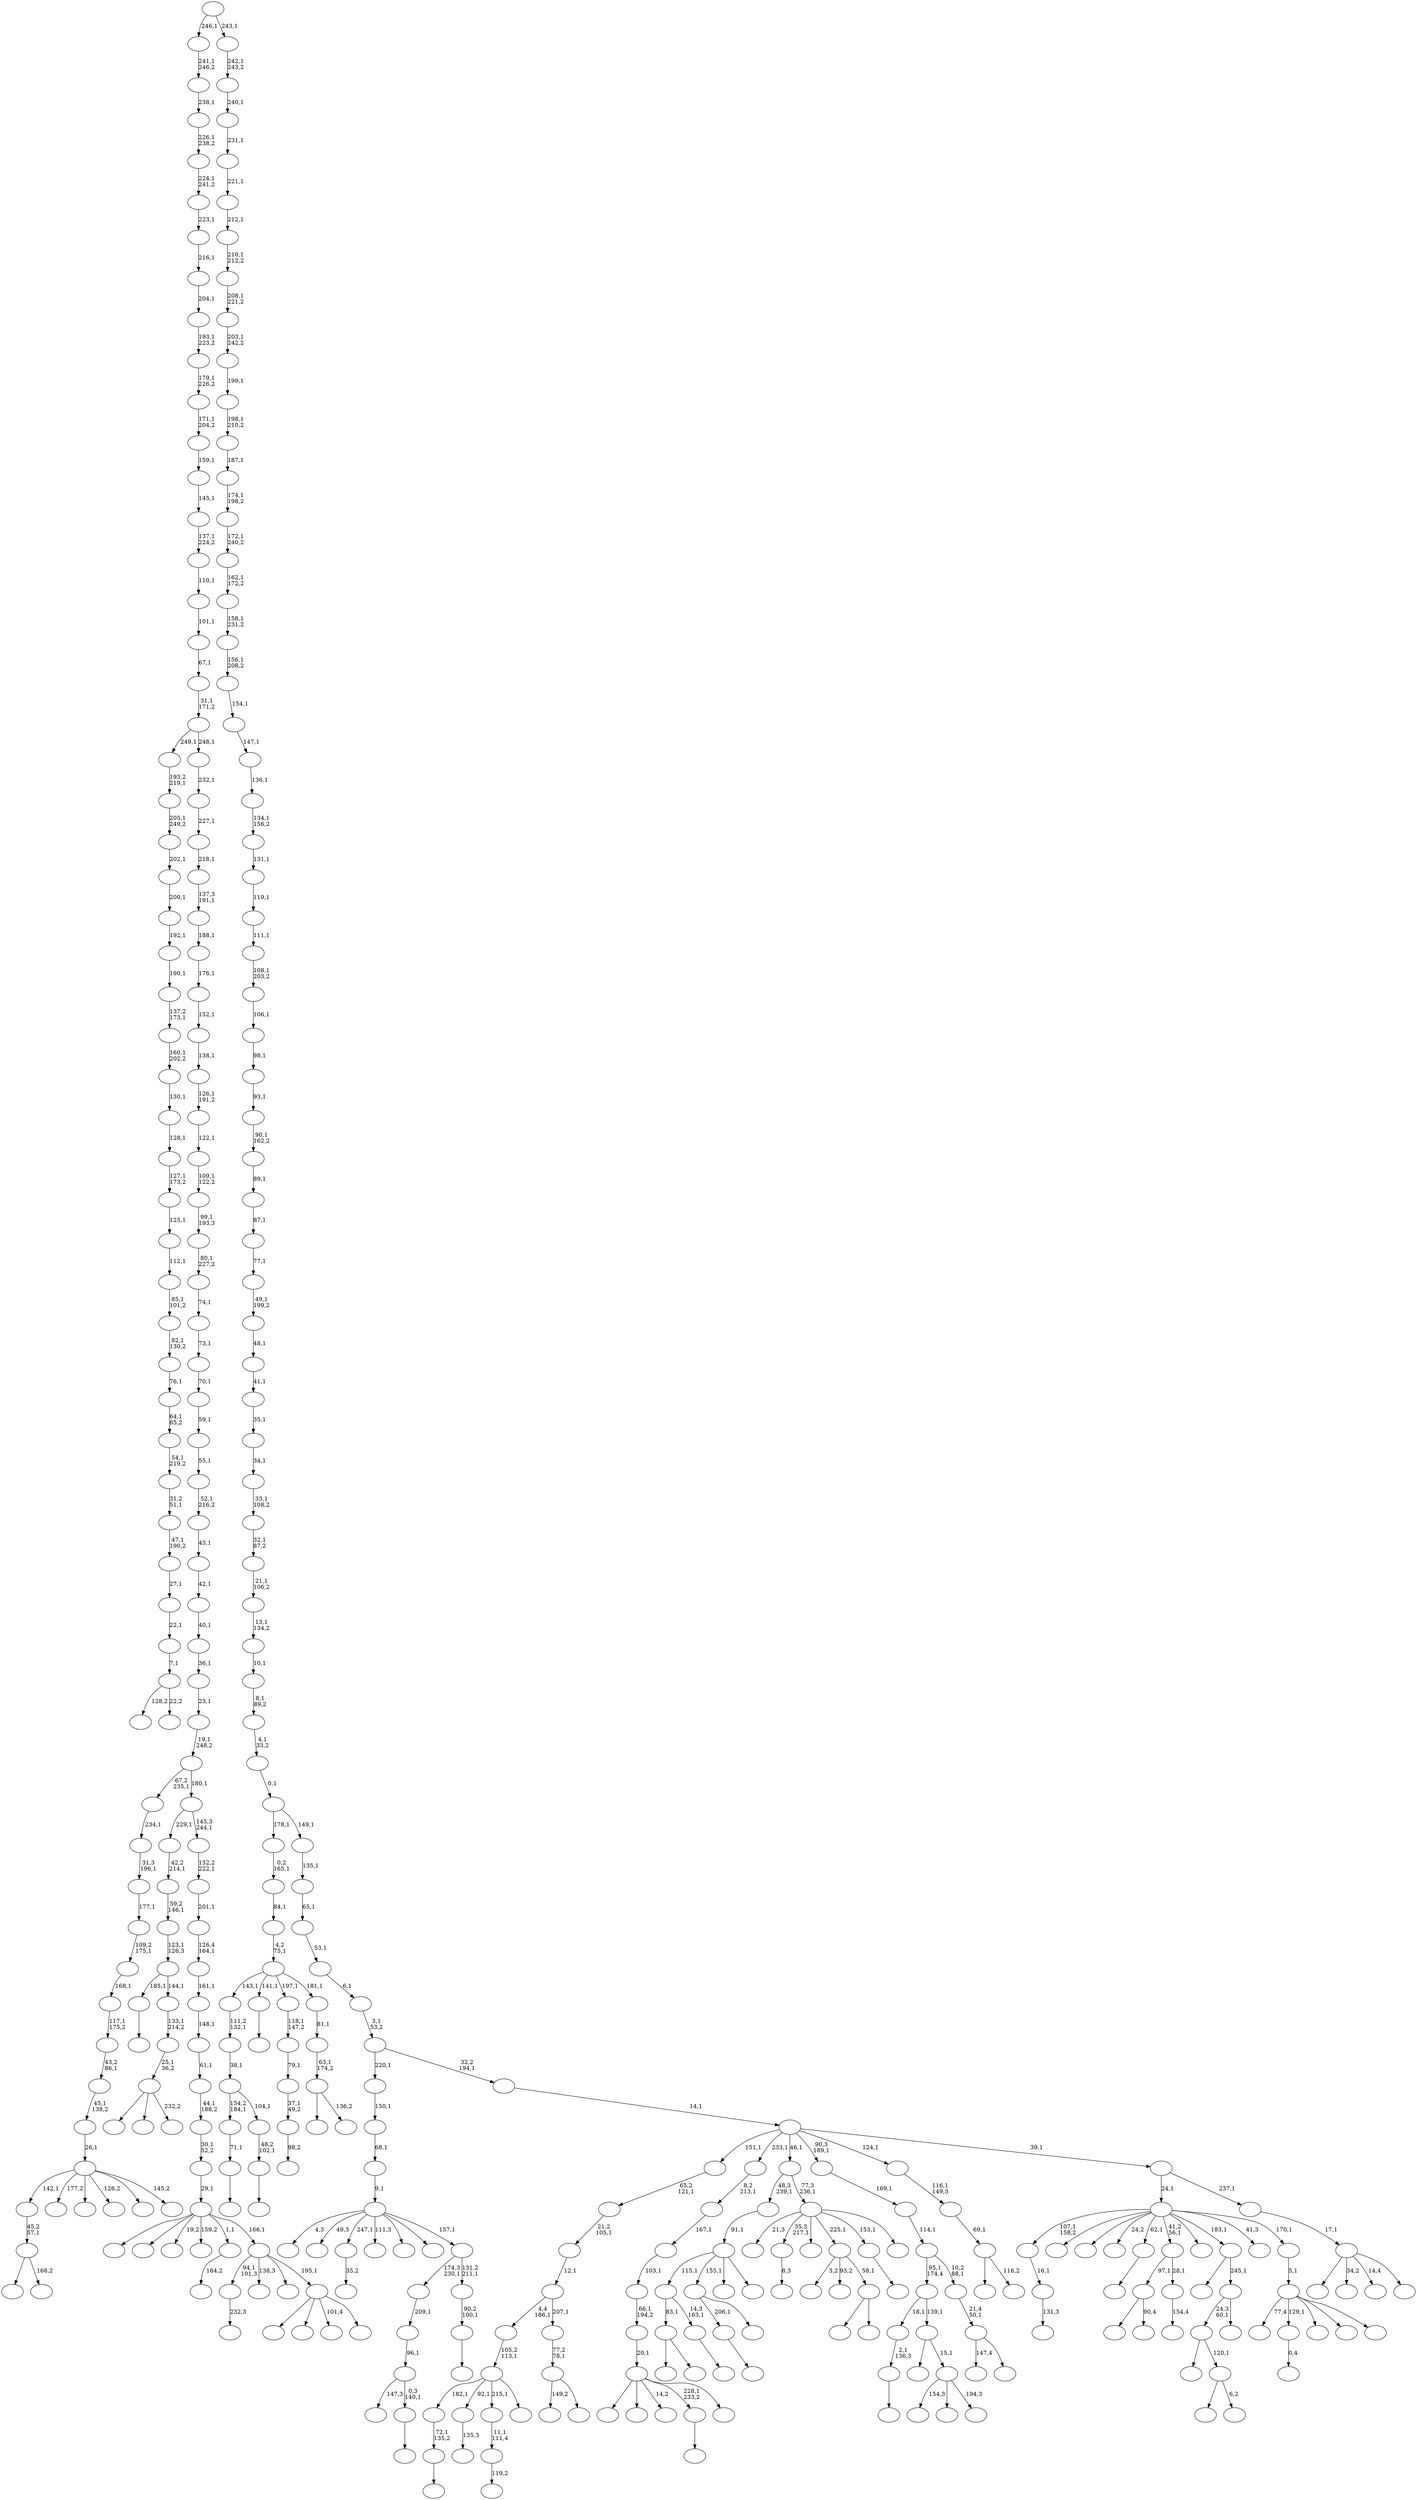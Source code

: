 digraph T {
	350 [label=""]
	349 [label=""]
	348 [label=""]
	347 [label=""]
	346 [label=""]
	345 [label=""]
	344 [label=""]
	343 [label=""]
	342 [label=""]
	341 [label=""]
	340 [label=""]
	339 [label=""]
	338 [label=""]
	337 [label=""]
	336 [label=""]
	335 [label=""]
	334 [label=""]
	333 [label=""]
	332 [label=""]
	331 [label=""]
	330 [label=""]
	329 [label=""]
	328 [label=""]
	327 [label=""]
	326 [label=""]
	325 [label=""]
	324 [label=""]
	323 [label=""]
	322 [label=""]
	321 [label=""]
	320 [label=""]
	319 [label=""]
	318 [label=""]
	317 [label=""]
	316 [label=""]
	315 [label=""]
	314 [label=""]
	313 [label=""]
	312 [label=""]
	311 [label=""]
	310 [label=""]
	309 [label=""]
	308 [label=""]
	307 [label=""]
	306 [label=""]
	305 [label=""]
	304 [label=""]
	303 [label=""]
	302 [label=""]
	301 [label=""]
	300 [label=""]
	299 [label=""]
	298 [label=""]
	297 [label=""]
	296 [label=""]
	295 [label=""]
	294 [label=""]
	293 [label=""]
	292 [label=""]
	291 [label=""]
	290 [label=""]
	289 [label=""]
	288 [label=""]
	287 [label=""]
	286 [label=""]
	285 [label=""]
	284 [label=""]
	283 [label=""]
	282 [label=""]
	281 [label=""]
	280 [label=""]
	279 [label=""]
	278 [label=""]
	277 [label=""]
	276 [label=""]
	275 [label=""]
	274 [label=""]
	273 [label=""]
	272 [label=""]
	271 [label=""]
	270 [label=""]
	269 [label=""]
	268 [label=""]
	267 [label=""]
	266 [label=""]
	265 [label=""]
	264 [label=""]
	263 [label=""]
	262 [label=""]
	261 [label=""]
	260 [label=""]
	259 [label=""]
	258 [label=""]
	257 [label=""]
	256 [label=""]
	255 [label=""]
	254 [label=""]
	253 [label=""]
	252 [label=""]
	251 [label=""]
	250 [label=""]
	249 [label=""]
	248 [label=""]
	247 [label=""]
	246 [label=""]
	245 [label=""]
	244 [label=""]
	243 [label=""]
	242 [label=""]
	241 [label=""]
	240 [label=""]
	239 [label=""]
	238 [label=""]
	237 [label=""]
	236 [label=""]
	235 [label=""]
	234 [label=""]
	233 [label=""]
	232 [label=""]
	231 [label=""]
	230 [label=""]
	229 [label=""]
	228 [label=""]
	227 [label=""]
	226 [label=""]
	225 [label=""]
	224 [label=""]
	223 [label=""]
	222 [label=""]
	221 [label=""]
	220 [label=""]
	219 [label=""]
	218 [label=""]
	217 [label=""]
	216 [label=""]
	215 [label=""]
	214 [label=""]
	213 [label=""]
	212 [label=""]
	211 [label=""]
	210 [label=""]
	209 [label=""]
	208 [label=""]
	207 [label=""]
	206 [label=""]
	205 [label=""]
	204 [label=""]
	203 [label=""]
	202 [label=""]
	201 [label=""]
	200 [label=""]
	199 [label=""]
	198 [label=""]
	197 [label=""]
	196 [label=""]
	195 [label=""]
	194 [label=""]
	193 [label=""]
	192 [label=""]
	191 [label=""]
	190 [label=""]
	189 [label=""]
	188 [label=""]
	187 [label=""]
	186 [label=""]
	185 [label=""]
	184 [label=""]
	183 [label=""]
	182 [label=""]
	181 [label=""]
	180 [label=""]
	179 [label=""]
	178 [label=""]
	177 [label=""]
	176 [label=""]
	175 [label=""]
	174 [label=""]
	173 [label=""]
	172 [label=""]
	171 [label=""]
	170 [label=""]
	169 [label=""]
	168 [label=""]
	167 [label=""]
	166 [label=""]
	165 [label=""]
	164 [label=""]
	163 [label=""]
	162 [label=""]
	161 [label=""]
	160 [label=""]
	159 [label=""]
	158 [label=""]
	157 [label=""]
	156 [label=""]
	155 [label=""]
	154 [label=""]
	153 [label=""]
	152 [label=""]
	151 [label=""]
	150 [label=""]
	149 [label=""]
	148 [label=""]
	147 [label=""]
	146 [label=""]
	145 [label=""]
	144 [label=""]
	143 [label=""]
	142 [label=""]
	141 [label=""]
	140 [label=""]
	139 [label=""]
	138 [label=""]
	137 [label=""]
	136 [label=""]
	135 [label=""]
	134 [label=""]
	133 [label=""]
	132 [label=""]
	131 [label=""]
	130 [label=""]
	129 [label=""]
	128 [label=""]
	127 [label=""]
	126 [label=""]
	125 [label=""]
	124 [label=""]
	123 [label=""]
	122 [label=""]
	121 [label=""]
	120 [label=""]
	119 [label=""]
	118 [label=""]
	117 [label=""]
	116 [label=""]
	115 [label=""]
	114 [label=""]
	113 [label=""]
	112 [label=""]
	111 [label=""]
	110 [label=""]
	109 [label=""]
	108 [label=""]
	107 [label=""]
	106 [label=""]
	105 [label=""]
	104 [label=""]
	103 [label=""]
	102 [label=""]
	101 [label=""]
	100 [label=""]
	99 [label=""]
	98 [label=""]
	97 [label=""]
	96 [label=""]
	95 [label=""]
	94 [label=""]
	93 [label=""]
	92 [label=""]
	91 [label=""]
	90 [label=""]
	89 [label=""]
	88 [label=""]
	87 [label=""]
	86 [label=""]
	85 [label=""]
	84 [label=""]
	83 [label=""]
	82 [label=""]
	81 [label=""]
	80 [label=""]
	79 [label=""]
	78 [label=""]
	77 [label=""]
	76 [label=""]
	75 [label=""]
	74 [label=""]
	73 [label=""]
	72 [label=""]
	71 [label=""]
	70 [label=""]
	69 [label=""]
	68 [label=""]
	67 [label=""]
	66 [label=""]
	65 [label=""]
	64 [label=""]
	63 [label=""]
	62 [label=""]
	61 [label=""]
	60 [label=""]
	59 [label=""]
	58 [label=""]
	57 [label=""]
	56 [label=""]
	55 [label=""]
	54 [label=""]
	53 [label=""]
	52 [label=""]
	51 [label=""]
	50 [label=""]
	49 [label=""]
	48 [label=""]
	47 [label=""]
	46 [label=""]
	45 [label=""]
	44 [label=""]
	43 [label=""]
	42 [label=""]
	41 [label=""]
	40 [label=""]
	39 [label=""]
	38 [label=""]
	37 [label=""]
	36 [label=""]
	35 [label=""]
	34 [label=""]
	33 [label=""]
	32 [label=""]
	31 [label=""]
	30 [label=""]
	29 [label=""]
	28 [label=""]
	27 [label=""]
	26 [label=""]
	25 [label=""]
	24 [label=""]
	23 [label=""]
	22 [label=""]
	21 [label=""]
	20 [label=""]
	19 [label=""]
	18 [label=""]
	17 [label=""]
	16 [label=""]
	15 [label=""]
	14 [label=""]
	13 [label=""]
	12 [label=""]
	11 [label=""]
	10 [label=""]
	9 [label=""]
	8 [label=""]
	7 [label=""]
	6 [label=""]
	5 [label=""]
	4 [label=""]
	3 [label=""]
	2 [label=""]
	1 [label=""]
	0 [label=""]
	347 -> 348 [label=""]
	346 -> 347 [label="72,1\n135,2"]
	344 -> 345 [label="135,3"]
	342 -> 343 [label=""]
	338 -> 350 [label=""]
	338 -> 339 [label="168,2"]
	337 -> 338 [label="45,2\n57,1"]
	326 -> 327 [label="119,2"]
	325 -> 326 [label="11,1\n111,4"]
	323 -> 324 [label="0,4"]
	321 -> 322 [label=""]
	320 -> 321 [label="71,1"]
	318 -> 319 [label=""]
	317 -> 318 [label="48,2\n102,1"]
	316 -> 320 [label="154,2\n184,1"]
	316 -> 317 [label="104,1"]
	315 -> 316 [label="38,1"]
	314 -> 315 [label="111,2\n132,1"]
	312 -> 313 [label=""]
	310 -> 311 [label="232,3"]
	307 -> 308 [label=""]
	306 -> 307 [label="2,1\n136,3"]
	303 -> 304 [label="131,3"]
	302 -> 303 [label="16,1"]
	297 -> 340 [label="128,2"]
	297 -> 298 [label="22,2"]
	296 -> 297 [label="7,1"]
	295 -> 296 [label="22,1"]
	294 -> 295 [label="27,1"]
	293 -> 294 [label="47,1\n190,2"]
	292 -> 293 [label="31,2\n51,1"]
	291 -> 292 [label="54,1\n219,2"]
	290 -> 291 [label="64,1\n85,2"]
	289 -> 290 [label="76,1"]
	288 -> 289 [label="82,1\n130,2"]
	287 -> 288 [label="85,1\n101,2"]
	286 -> 287 [label="112,1"]
	285 -> 286 [label="125,1"]
	284 -> 285 [label="127,1\n173,2"]
	283 -> 284 [label="128,1"]
	282 -> 283 [label="130,1"]
	281 -> 282 [label="160,1\n202,2"]
	280 -> 281 [label="137,2\n173,1"]
	279 -> 280 [label="190,1"]
	278 -> 279 [label="192,1"]
	277 -> 278 [label="200,1"]
	276 -> 277 [label="202,1"]
	275 -> 276 [label="205,1\n249,2"]
	274 -> 275 [label="193,2\n219,1"]
	270 -> 271 [label="8,3"]
	262 -> 263 [label=""]
	260 -> 305 [label=""]
	260 -> 261 [label=""]
	254 -> 255 [label=""]
	253 -> 260 [label="83,1"]
	253 -> 254 [label="14,3\n163,1"]
	251 -> 252 [label="98,2"]
	250 -> 251 [label="37,1\n49,2"]
	249 -> 250 [label="79,1"]
	248 -> 249 [label="118,1\n147,2"]
	245 -> 332 [label=""]
	245 -> 246 [label="90,4"]
	243 -> 346 [label="182,1"]
	243 -> 344 [label="92,1"]
	243 -> 325 [label="215,1"]
	243 -> 244 [label=""]
	242 -> 243 [label="105,2\n113,1"]
	239 -> 312 [label="206,1"]
	239 -> 240 [label=""]
	237 -> 238 [label="35,2"]
	234 -> 299 [label=""]
	234 -> 235 [label="136,2"]
	233 -> 234 [label="63,1\n174,2"]
	232 -> 233 [label="81,1"]
	231 -> 314 [label="143,1"]
	231 -> 262 [label="141,1"]
	231 -> 248 [label="197,1"]
	231 -> 232 [label="181,1"]
	230 -> 231 [label="4,2\n75,1"]
	229 -> 230 [label="84,1"]
	228 -> 229 [label="0,2\n165,1"]
	224 -> 225 [label=""]
	223 -> 331 [label="147,3"]
	223 -> 224 [label="0,3\n140,1"]
	222 -> 223 [label="96,1"]
	221 -> 222 [label="209,1"]
	219 -> 220 [label=""]
	216 -> 217 [label=""]
	214 -> 215 [label="154,4"]
	213 -> 245 [label="97,1"]
	213 -> 214 [label="28,1"]
	203 -> 341 [label=""]
	203 -> 236 [label=""]
	203 -> 204 [label="232,2"]
	202 -> 203 [label="25,1\n36,2"]
	201 -> 202 [label="133,1\n214,2"]
	200 -> 342 [label="185,1"]
	200 -> 201 [label="144,1"]
	199 -> 200 [label="123,1\n126,3"]
	198 -> 199 [label="59,2\n146,1"]
	197 -> 198 [label="42,2\n214,1"]
	195 -> 333 [label=""]
	195 -> 196 [label="6,2"]
	194 -> 257 [label=""]
	194 -> 195 [label="120,1"]
	192 -> 253 [label="115,1"]
	192 -> 239 [label="155,1"]
	192 -> 226 [label=""]
	192 -> 193 [label=""]
	191 -> 192 [label="91,1"]
	187 -> 268 [label=""]
	187 -> 188 [label=""]
	186 -> 205 [label="3,2"]
	186 -> 189 [label="93,2"]
	186 -> 187 [label="58,1"]
	184 -> 194 [label="24,3\n60,1"]
	184 -> 185 [label=""]
	183 -> 212 [label=""]
	183 -> 184 [label="245,1"]
	179 -> 334 [label="149,2"]
	179 -> 180 [label=""]
	178 -> 179 [label="77,2\n78,1"]
	177 -> 242 [label="4,4\n186,1"]
	177 -> 178 [label="207,1"]
	176 -> 177 [label="12,1"]
	175 -> 176 [label="21,2\n105,1"]
	174 -> 175 [label="65,2\n121,1"]
	170 -> 349 [label=""]
	170 -> 273 [label=""]
	170 -> 258 [label="14,2"]
	170 -> 216 [label="228,1\n233,2"]
	170 -> 171 [label=""]
	169 -> 170 [label="20,1"]
	168 -> 169 [label="66,1\n194,2"]
	167 -> 168 [label="103,1"]
	166 -> 167 [label="167,1"]
	165 -> 166 [label="8,2\n213,1"]
	160 -> 161 [label=""]
	158 -> 159 [label="164,2"]
	154 -> 337 [label="142,1"]
	154 -> 336 [label="177,2"]
	154 -> 266 [label=""]
	154 -> 218 [label="126,2"]
	154 -> 172 [label=""]
	154 -> 155 [label="145,2"]
	153 -> 154 [label="26,1"]
	152 -> 153 [label="45,1\n138,2"]
	151 -> 152 [label="43,2\n86,1"]
	150 -> 151 [label="117,1\n175,2"]
	149 -> 150 [label="168,1"]
	148 -> 149 [label="109,2\n175,1"]
	147 -> 148 [label="177,1"]
	146 -> 147 [label="31,3\n196,1"]
	145 -> 146 [label="234,1"]
	143 -> 301 [label=""]
	143 -> 209 [label=""]
	143 -> 206 [label="101,4"]
	143 -> 144 [label=""]
	142 -> 310 [label="94,1\n101,3"]
	142 -> 264 [label="138,3"]
	142 -> 162 [label=""]
	142 -> 143 [label="195,1"]
	141 -> 309 [label=""]
	141 -> 272 [label=""]
	141 -> 211 [label="19,2"]
	141 -> 208 [label="159,2"]
	141 -> 158 [label="1,1"]
	141 -> 142 [label="166,1"]
	140 -> 141 [label="29,1"]
	139 -> 140 [label="30,1\n52,2"]
	138 -> 139 [label="44,1\n188,2"]
	137 -> 138 [label="61,1"]
	136 -> 137 [label="148,1"]
	135 -> 136 [label="161,1"]
	134 -> 135 [label="126,4\n164,1"]
	133 -> 134 [label="201,1"]
	132 -> 133 [label="152,2\n222,1"]
	131 -> 197 [label="229,1"]
	131 -> 132 [label="145,3\n244,1"]
	130 -> 145 [label="67,2\n235,1"]
	130 -> 131 [label="180,1"]
	129 -> 130 [label="19,1\n248,2"]
	128 -> 129 [label="23,1"]
	127 -> 128 [label="36,1"]
	126 -> 127 [label="40,1"]
	125 -> 126 [label="42,1"]
	124 -> 125 [label="43,1"]
	123 -> 124 [label="52,1\n216,2"]
	122 -> 123 [label="55,1"]
	121 -> 122 [label="59,1"]
	120 -> 121 [label="70,1"]
	119 -> 120 [label="73,1"]
	118 -> 119 [label="74,1"]
	117 -> 118 [label="80,1\n227,2"]
	116 -> 117 [label="99,1\n193,3"]
	115 -> 116 [label="109,1\n122,2"]
	114 -> 115 [label="122,1"]
	113 -> 114 [label="126,1\n191,2"]
	112 -> 113 [label="138,1"]
	111 -> 112 [label="152,1"]
	110 -> 111 [label="176,1"]
	109 -> 110 [label="188,1"]
	108 -> 109 [label="137,3\n191,1"]
	107 -> 108 [label="218,1"]
	106 -> 107 [label="227,1"]
	105 -> 106 [label="232,1"]
	104 -> 274 [label="249,1"]
	104 -> 105 [label="248,1"]
	103 -> 104 [label="31,1\n171,2"]
	102 -> 103 [label="67,1"]
	101 -> 102 [label="101,1"]
	100 -> 101 [label="110,1"]
	99 -> 100 [label="137,1\n224,2"]
	98 -> 99 [label="145,1"]
	97 -> 98 [label="159,1"]
	96 -> 97 [label="171,1\n204,2"]
	95 -> 96 [label="179,1\n226,2"]
	94 -> 95 [label="193,1\n223,2"]
	93 -> 94 [label="204,1"]
	92 -> 93 [label="216,1"]
	91 -> 92 [label="223,1"]
	90 -> 91 [label="224,1\n241,2"]
	89 -> 90 [label="226,1\n238,2"]
	88 -> 89 [label="238,1"]
	87 -> 88 [label="241,1\n246,2"]
	85 -> 300 [label="154,3"]
	85 -> 267 [label=""]
	85 -> 86 [label="194,3"]
	84 -> 210 [label=""]
	84 -> 85 [label="15,1"]
	83 -> 306 [label="18,1"]
	83 -> 84 [label="139,1"]
	81 -> 328 [label="21,3"]
	81 -> 270 [label="35,3\n217,1"]
	81 -> 265 [label=""]
	81 -> 186 [label="225,1"]
	81 -> 160 [label="153,1"]
	81 -> 82 [label=""]
	80 -> 191 [label="48,3\n239,1"]
	80 -> 81 [label="77,3\n236,1"]
	78 -> 79 [label=""]
	77 -> 78 [label="90,2\n100,1"]
	76 -> 221 [label="174,3\n230,1"]
	76 -> 77 [label="131,2\n211,1"]
	75 -> 329 [label="4,3"]
	75 -> 241 [label="49,3"]
	75 -> 237 [label="247,1"]
	75 -> 207 [label="111,3"]
	75 -> 182 [label=""]
	75 -> 157 [label=""]
	75 -> 76 [label="157,1"]
	74 -> 75 [label="9,1"]
	73 -> 74 [label="68,1"]
	72 -> 73 [label="150,1"]
	70 -> 335 [label="77,4"]
	70 -> 323 [label="129,1"]
	70 -> 247 [label=""]
	70 -> 164 [label=""]
	70 -> 71 [label=""]
	69 -> 70 [label="5,1"]
	68 -> 302 [label="107,1\n158,2"]
	68 -> 269 [label=""]
	68 -> 259 [label=""]
	68 -> 227 [label="24,2"]
	68 -> 219 [label="62,1"]
	68 -> 213 [label="41,2\n56,1"]
	68 -> 190 [label=""]
	68 -> 183 [label="183,1"]
	68 -> 173 [label="41,3"]
	68 -> 69 [label="170,1"]
	66 -> 330 [label="147,4"]
	66 -> 67 [label=""]
	65 -> 66 [label="21,4\n50,1"]
	64 -> 83 [label="95,1\n174,4"]
	64 -> 65 [label="10,2\n88,1"]
	63 -> 64 [label="114,1"]
	62 -> 63 [label="169,1"]
	60 -> 156 [label=""]
	60 -> 61 [label="116,2"]
	59 -> 60 [label="69,1"]
	58 -> 59 [label="116,1\n149,3"]
	56 -> 256 [label=""]
	56 -> 181 [label="34,2"]
	56 -> 163 [label="14,4"]
	56 -> 57 [label=""]
	55 -> 56 [label="17,1"]
	54 -> 68 [label="24,1"]
	54 -> 55 [label="237,1"]
	53 -> 174 [label="151,1"]
	53 -> 165 [label="233,1"]
	53 -> 80 [label="46,1"]
	53 -> 62 [label="90,3\n189,1"]
	53 -> 58 [label="124,1"]
	53 -> 54 [label="39,1"]
	52 -> 53 [label="14,1"]
	51 -> 72 [label="220,1"]
	51 -> 52 [label="32,2\n194,1"]
	50 -> 51 [label="3,1\n53,2"]
	49 -> 50 [label="6,1"]
	48 -> 49 [label="53,1"]
	47 -> 48 [label="65,1"]
	46 -> 47 [label="135,1"]
	45 -> 228 [label="178,1"]
	45 -> 46 [label="149,1"]
	44 -> 45 [label="0,1"]
	43 -> 44 [label="4,1\n33,2"]
	42 -> 43 [label="8,1\n89,2"]
	41 -> 42 [label="10,1"]
	40 -> 41 [label="13,1\n134,2"]
	39 -> 40 [label="21,1\n106,2"]
	38 -> 39 [label="32,1\n87,2"]
	37 -> 38 [label="33,1\n108,2"]
	36 -> 37 [label="34,1"]
	35 -> 36 [label="35,1"]
	34 -> 35 [label="41,1"]
	33 -> 34 [label="48,1"]
	32 -> 33 [label="49,1\n199,2"]
	31 -> 32 [label="77,1"]
	30 -> 31 [label="87,1"]
	29 -> 30 [label="89,1"]
	28 -> 29 [label="90,1\n162,2"]
	27 -> 28 [label="93,1"]
	26 -> 27 [label="98,1"]
	25 -> 26 [label="106,1"]
	24 -> 25 [label="108,1\n203,2"]
	23 -> 24 [label="111,1"]
	22 -> 23 [label="119,1"]
	21 -> 22 [label="131,1"]
	20 -> 21 [label="134,1\n156,2"]
	19 -> 20 [label="136,1"]
	18 -> 19 [label="147,1"]
	17 -> 18 [label="154,1"]
	16 -> 17 [label="156,1\n208,2"]
	15 -> 16 [label="158,1\n231,2"]
	14 -> 15 [label="162,1\n172,2"]
	13 -> 14 [label="172,1\n240,2"]
	12 -> 13 [label="174,1\n198,2"]
	11 -> 12 [label="187,1"]
	10 -> 11 [label="198,1\n210,2"]
	9 -> 10 [label="199,1"]
	8 -> 9 [label="203,1\n242,2"]
	7 -> 8 [label="208,1\n221,2"]
	6 -> 7 [label="210,1\n212,2"]
	5 -> 6 [label="212,1"]
	4 -> 5 [label="221,1"]
	3 -> 4 [label="231,1"]
	2 -> 3 [label="240,1"]
	1 -> 2 [label="242,1\n243,2"]
	0 -> 87 [label="246,1"]
	0 -> 1 [label="243,1"]
}

